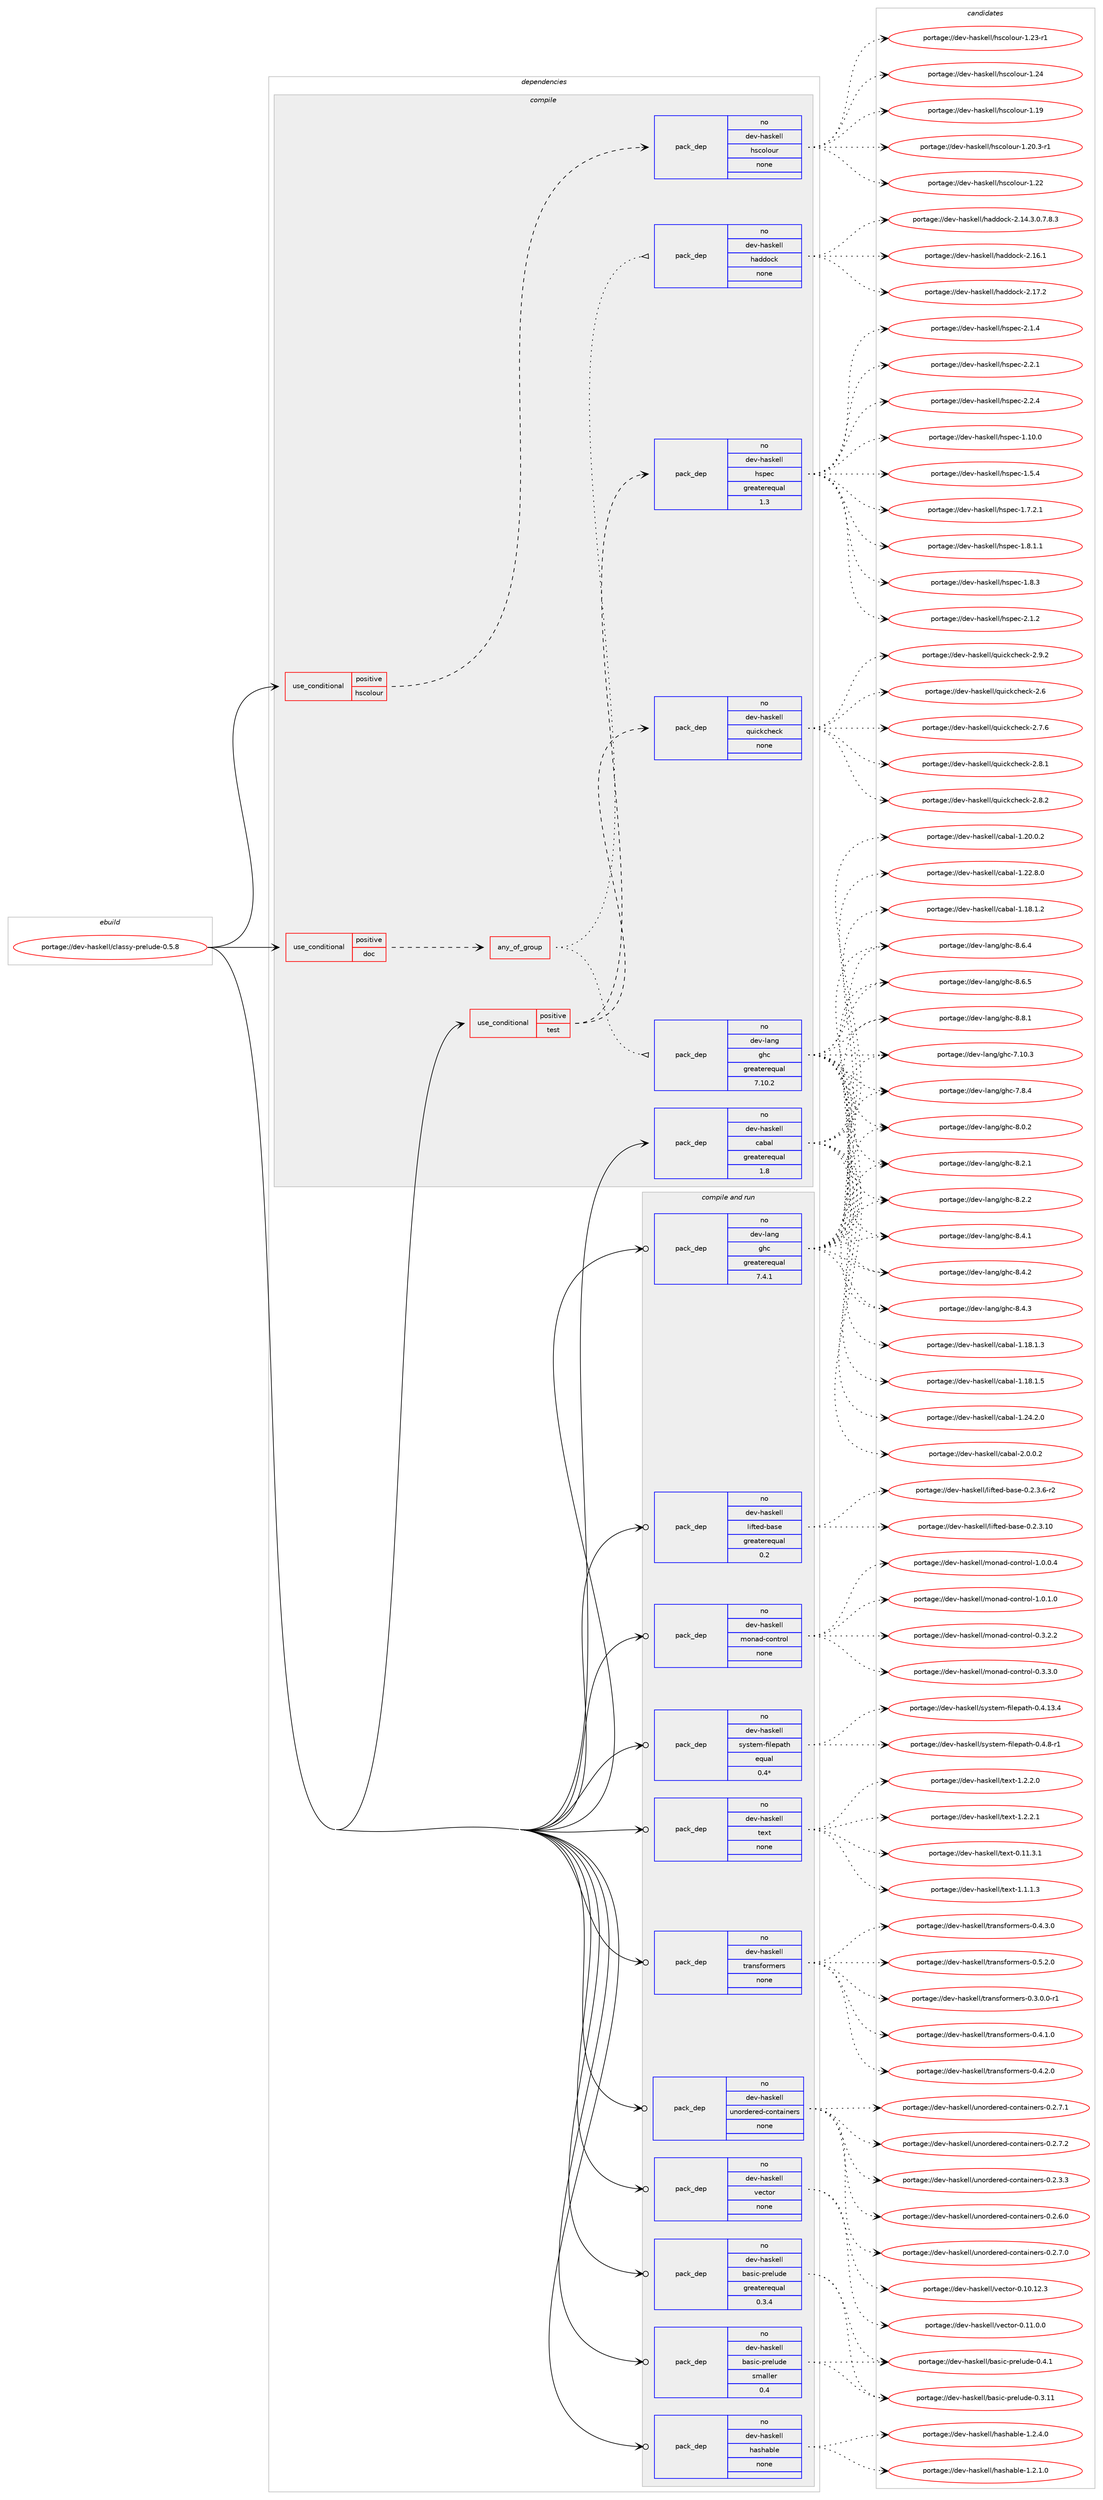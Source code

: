 digraph prolog {

# *************
# Graph options
# *************

newrank=true;
concentrate=true;
compound=true;
graph [rankdir=LR,fontname=Helvetica,fontsize=10,ranksep=1.5];#, ranksep=2.5, nodesep=0.2];
edge  [arrowhead=vee];
node  [fontname=Helvetica,fontsize=10];

# **********
# The ebuild
# **********

subgraph cluster_leftcol {
color=gray;
rank=same;
label=<<i>ebuild</i>>;
id [label="portage://dev-haskell/classy-prelude-0.5.8", color=red, width=4, href="../dev-haskell/classy-prelude-0.5.8.svg"];
}

# ****************
# The dependencies
# ****************

subgraph cluster_midcol {
color=gray;
label=<<i>dependencies</i>>;
subgraph cluster_compile {
fillcolor="#eeeeee";
style=filled;
label=<<i>compile</i>>;
subgraph cond14579 {
dependency64290 [label=<<TABLE BORDER="0" CELLBORDER="1" CELLSPACING="0" CELLPADDING="4"><TR><TD ROWSPAN="3" CELLPADDING="10">use_conditional</TD></TR><TR><TD>positive</TD></TR><TR><TD>doc</TD></TR></TABLE>>, shape=none, color=red];
subgraph any1457 {
dependency64291 [label=<<TABLE BORDER="0" CELLBORDER="1" CELLSPACING="0" CELLPADDING="4"><TR><TD CELLPADDING="10">any_of_group</TD></TR></TABLE>>, shape=none, color=red];subgraph pack48195 {
dependency64292 [label=<<TABLE BORDER="0" CELLBORDER="1" CELLSPACING="0" CELLPADDING="4" WIDTH="220"><TR><TD ROWSPAN="6" CELLPADDING="30">pack_dep</TD></TR><TR><TD WIDTH="110">no</TD></TR><TR><TD>dev-haskell</TD></TR><TR><TD>haddock</TD></TR><TR><TD>none</TD></TR><TR><TD></TD></TR></TABLE>>, shape=none, color=blue];
}
dependency64291:e -> dependency64292:w [weight=20,style="dotted",arrowhead="oinv"];
subgraph pack48196 {
dependency64293 [label=<<TABLE BORDER="0" CELLBORDER="1" CELLSPACING="0" CELLPADDING="4" WIDTH="220"><TR><TD ROWSPAN="6" CELLPADDING="30">pack_dep</TD></TR><TR><TD WIDTH="110">no</TD></TR><TR><TD>dev-lang</TD></TR><TR><TD>ghc</TD></TR><TR><TD>greaterequal</TD></TR><TR><TD>7.10.2</TD></TR></TABLE>>, shape=none, color=blue];
}
dependency64291:e -> dependency64293:w [weight=20,style="dotted",arrowhead="oinv"];
}
dependency64290:e -> dependency64291:w [weight=20,style="dashed",arrowhead="vee"];
}
id:e -> dependency64290:w [weight=20,style="solid",arrowhead="vee"];
subgraph cond14580 {
dependency64294 [label=<<TABLE BORDER="0" CELLBORDER="1" CELLSPACING="0" CELLPADDING="4"><TR><TD ROWSPAN="3" CELLPADDING="10">use_conditional</TD></TR><TR><TD>positive</TD></TR><TR><TD>hscolour</TD></TR></TABLE>>, shape=none, color=red];
subgraph pack48197 {
dependency64295 [label=<<TABLE BORDER="0" CELLBORDER="1" CELLSPACING="0" CELLPADDING="4" WIDTH="220"><TR><TD ROWSPAN="6" CELLPADDING="30">pack_dep</TD></TR><TR><TD WIDTH="110">no</TD></TR><TR><TD>dev-haskell</TD></TR><TR><TD>hscolour</TD></TR><TR><TD>none</TD></TR><TR><TD></TD></TR></TABLE>>, shape=none, color=blue];
}
dependency64294:e -> dependency64295:w [weight=20,style="dashed",arrowhead="vee"];
}
id:e -> dependency64294:w [weight=20,style="solid",arrowhead="vee"];
subgraph cond14581 {
dependency64296 [label=<<TABLE BORDER="0" CELLBORDER="1" CELLSPACING="0" CELLPADDING="4"><TR><TD ROWSPAN="3" CELLPADDING="10">use_conditional</TD></TR><TR><TD>positive</TD></TR><TR><TD>test</TD></TR></TABLE>>, shape=none, color=red];
subgraph pack48198 {
dependency64297 [label=<<TABLE BORDER="0" CELLBORDER="1" CELLSPACING="0" CELLPADDING="4" WIDTH="220"><TR><TD ROWSPAN="6" CELLPADDING="30">pack_dep</TD></TR><TR><TD WIDTH="110">no</TD></TR><TR><TD>dev-haskell</TD></TR><TR><TD>hspec</TD></TR><TR><TD>greaterequal</TD></TR><TR><TD>1.3</TD></TR></TABLE>>, shape=none, color=blue];
}
dependency64296:e -> dependency64297:w [weight=20,style="dashed",arrowhead="vee"];
subgraph pack48199 {
dependency64298 [label=<<TABLE BORDER="0" CELLBORDER="1" CELLSPACING="0" CELLPADDING="4" WIDTH="220"><TR><TD ROWSPAN="6" CELLPADDING="30">pack_dep</TD></TR><TR><TD WIDTH="110">no</TD></TR><TR><TD>dev-haskell</TD></TR><TR><TD>quickcheck</TD></TR><TR><TD>none</TD></TR><TR><TD></TD></TR></TABLE>>, shape=none, color=blue];
}
dependency64296:e -> dependency64298:w [weight=20,style="dashed",arrowhead="vee"];
}
id:e -> dependency64296:w [weight=20,style="solid",arrowhead="vee"];
subgraph pack48200 {
dependency64299 [label=<<TABLE BORDER="0" CELLBORDER="1" CELLSPACING="0" CELLPADDING="4" WIDTH="220"><TR><TD ROWSPAN="6" CELLPADDING="30">pack_dep</TD></TR><TR><TD WIDTH="110">no</TD></TR><TR><TD>dev-haskell</TD></TR><TR><TD>cabal</TD></TR><TR><TD>greaterequal</TD></TR><TR><TD>1.8</TD></TR></TABLE>>, shape=none, color=blue];
}
id:e -> dependency64299:w [weight=20,style="solid",arrowhead="vee"];
}
subgraph cluster_compileandrun {
fillcolor="#eeeeee";
style=filled;
label=<<i>compile and run</i>>;
subgraph pack48201 {
dependency64300 [label=<<TABLE BORDER="0" CELLBORDER="1" CELLSPACING="0" CELLPADDING="4" WIDTH="220"><TR><TD ROWSPAN="6" CELLPADDING="30">pack_dep</TD></TR><TR><TD WIDTH="110">no</TD></TR><TR><TD>dev-haskell</TD></TR><TR><TD>basic-prelude</TD></TR><TR><TD>greaterequal</TD></TR><TR><TD>0.3.4</TD></TR></TABLE>>, shape=none, color=blue];
}
id:e -> dependency64300:w [weight=20,style="solid",arrowhead="odotvee"];
subgraph pack48202 {
dependency64301 [label=<<TABLE BORDER="0" CELLBORDER="1" CELLSPACING="0" CELLPADDING="4" WIDTH="220"><TR><TD ROWSPAN="6" CELLPADDING="30">pack_dep</TD></TR><TR><TD WIDTH="110">no</TD></TR><TR><TD>dev-haskell</TD></TR><TR><TD>basic-prelude</TD></TR><TR><TD>smaller</TD></TR><TR><TD>0.4</TD></TR></TABLE>>, shape=none, color=blue];
}
id:e -> dependency64301:w [weight=20,style="solid",arrowhead="odotvee"];
subgraph pack48203 {
dependency64302 [label=<<TABLE BORDER="0" CELLBORDER="1" CELLSPACING="0" CELLPADDING="4" WIDTH="220"><TR><TD ROWSPAN="6" CELLPADDING="30">pack_dep</TD></TR><TR><TD WIDTH="110">no</TD></TR><TR><TD>dev-haskell</TD></TR><TR><TD>hashable</TD></TR><TR><TD>none</TD></TR><TR><TD></TD></TR></TABLE>>, shape=none, color=blue];
}
id:e -> dependency64302:w [weight=20,style="solid",arrowhead="odotvee"];
subgraph pack48204 {
dependency64303 [label=<<TABLE BORDER="0" CELLBORDER="1" CELLSPACING="0" CELLPADDING="4" WIDTH="220"><TR><TD ROWSPAN="6" CELLPADDING="30">pack_dep</TD></TR><TR><TD WIDTH="110">no</TD></TR><TR><TD>dev-haskell</TD></TR><TR><TD>lifted-base</TD></TR><TR><TD>greaterequal</TD></TR><TR><TD>0.2</TD></TR></TABLE>>, shape=none, color=blue];
}
id:e -> dependency64303:w [weight=20,style="solid",arrowhead="odotvee"];
subgraph pack48205 {
dependency64304 [label=<<TABLE BORDER="0" CELLBORDER="1" CELLSPACING="0" CELLPADDING="4" WIDTH="220"><TR><TD ROWSPAN="6" CELLPADDING="30">pack_dep</TD></TR><TR><TD WIDTH="110">no</TD></TR><TR><TD>dev-haskell</TD></TR><TR><TD>monad-control</TD></TR><TR><TD>none</TD></TR><TR><TD></TD></TR></TABLE>>, shape=none, color=blue];
}
id:e -> dependency64304:w [weight=20,style="solid",arrowhead="odotvee"];
subgraph pack48206 {
dependency64305 [label=<<TABLE BORDER="0" CELLBORDER="1" CELLSPACING="0" CELLPADDING="4" WIDTH="220"><TR><TD ROWSPAN="6" CELLPADDING="30">pack_dep</TD></TR><TR><TD WIDTH="110">no</TD></TR><TR><TD>dev-haskell</TD></TR><TR><TD>system-filepath</TD></TR><TR><TD>equal</TD></TR><TR><TD>0.4*</TD></TR></TABLE>>, shape=none, color=blue];
}
id:e -> dependency64305:w [weight=20,style="solid",arrowhead="odotvee"];
subgraph pack48207 {
dependency64306 [label=<<TABLE BORDER="0" CELLBORDER="1" CELLSPACING="0" CELLPADDING="4" WIDTH="220"><TR><TD ROWSPAN="6" CELLPADDING="30">pack_dep</TD></TR><TR><TD WIDTH="110">no</TD></TR><TR><TD>dev-haskell</TD></TR><TR><TD>text</TD></TR><TR><TD>none</TD></TR><TR><TD></TD></TR></TABLE>>, shape=none, color=blue];
}
id:e -> dependency64306:w [weight=20,style="solid",arrowhead="odotvee"];
subgraph pack48208 {
dependency64307 [label=<<TABLE BORDER="0" CELLBORDER="1" CELLSPACING="0" CELLPADDING="4" WIDTH="220"><TR><TD ROWSPAN="6" CELLPADDING="30">pack_dep</TD></TR><TR><TD WIDTH="110">no</TD></TR><TR><TD>dev-haskell</TD></TR><TR><TD>transformers</TD></TR><TR><TD>none</TD></TR><TR><TD></TD></TR></TABLE>>, shape=none, color=blue];
}
id:e -> dependency64307:w [weight=20,style="solid",arrowhead="odotvee"];
subgraph pack48209 {
dependency64308 [label=<<TABLE BORDER="0" CELLBORDER="1" CELLSPACING="0" CELLPADDING="4" WIDTH="220"><TR><TD ROWSPAN="6" CELLPADDING="30">pack_dep</TD></TR><TR><TD WIDTH="110">no</TD></TR><TR><TD>dev-haskell</TD></TR><TR><TD>unordered-containers</TD></TR><TR><TD>none</TD></TR><TR><TD></TD></TR></TABLE>>, shape=none, color=blue];
}
id:e -> dependency64308:w [weight=20,style="solid",arrowhead="odotvee"];
subgraph pack48210 {
dependency64309 [label=<<TABLE BORDER="0" CELLBORDER="1" CELLSPACING="0" CELLPADDING="4" WIDTH="220"><TR><TD ROWSPAN="6" CELLPADDING="30">pack_dep</TD></TR><TR><TD WIDTH="110">no</TD></TR><TR><TD>dev-haskell</TD></TR><TR><TD>vector</TD></TR><TR><TD>none</TD></TR><TR><TD></TD></TR></TABLE>>, shape=none, color=blue];
}
id:e -> dependency64309:w [weight=20,style="solid",arrowhead="odotvee"];
subgraph pack48211 {
dependency64310 [label=<<TABLE BORDER="0" CELLBORDER="1" CELLSPACING="0" CELLPADDING="4" WIDTH="220"><TR><TD ROWSPAN="6" CELLPADDING="30">pack_dep</TD></TR><TR><TD WIDTH="110">no</TD></TR><TR><TD>dev-lang</TD></TR><TR><TD>ghc</TD></TR><TR><TD>greaterequal</TD></TR><TR><TD>7.4.1</TD></TR></TABLE>>, shape=none, color=blue];
}
id:e -> dependency64310:w [weight=20,style="solid",arrowhead="odotvee"];
}
subgraph cluster_run {
fillcolor="#eeeeee";
style=filled;
label=<<i>run</i>>;
}
}

# **************
# The candidates
# **************

subgraph cluster_choices {
rank=same;
color=gray;
label=<<i>candidates</i>>;

subgraph choice48195 {
color=black;
nodesep=1;
choiceportage1001011184510497115107101108108471049710010011199107455046495246514648465546564651 [label="portage://dev-haskell/haddock-2.14.3.0.7.8.3", color=red, width=4,href="../dev-haskell/haddock-2.14.3.0.7.8.3.svg"];
choiceportage100101118451049711510710110810847104971001001119910745504649544649 [label="portage://dev-haskell/haddock-2.16.1", color=red, width=4,href="../dev-haskell/haddock-2.16.1.svg"];
choiceportage100101118451049711510710110810847104971001001119910745504649554650 [label="portage://dev-haskell/haddock-2.17.2", color=red, width=4,href="../dev-haskell/haddock-2.17.2.svg"];
dependency64292:e -> choiceportage1001011184510497115107101108108471049710010011199107455046495246514648465546564651:w [style=dotted,weight="100"];
dependency64292:e -> choiceportage100101118451049711510710110810847104971001001119910745504649544649:w [style=dotted,weight="100"];
dependency64292:e -> choiceportage100101118451049711510710110810847104971001001119910745504649554650:w [style=dotted,weight="100"];
}
subgraph choice48196 {
color=black;
nodesep=1;
choiceportage1001011184510897110103471031049945554649484651 [label="portage://dev-lang/ghc-7.10.3", color=red, width=4,href="../dev-lang/ghc-7.10.3.svg"];
choiceportage10010111845108971101034710310499455546564652 [label="portage://dev-lang/ghc-7.8.4", color=red, width=4,href="../dev-lang/ghc-7.8.4.svg"];
choiceportage10010111845108971101034710310499455646484650 [label="portage://dev-lang/ghc-8.0.2", color=red, width=4,href="../dev-lang/ghc-8.0.2.svg"];
choiceportage10010111845108971101034710310499455646504649 [label="portage://dev-lang/ghc-8.2.1", color=red, width=4,href="../dev-lang/ghc-8.2.1.svg"];
choiceportage10010111845108971101034710310499455646504650 [label="portage://dev-lang/ghc-8.2.2", color=red, width=4,href="../dev-lang/ghc-8.2.2.svg"];
choiceportage10010111845108971101034710310499455646524649 [label="portage://dev-lang/ghc-8.4.1", color=red, width=4,href="../dev-lang/ghc-8.4.1.svg"];
choiceportage10010111845108971101034710310499455646524650 [label="portage://dev-lang/ghc-8.4.2", color=red, width=4,href="../dev-lang/ghc-8.4.2.svg"];
choiceportage10010111845108971101034710310499455646524651 [label="portage://dev-lang/ghc-8.4.3", color=red, width=4,href="../dev-lang/ghc-8.4.3.svg"];
choiceportage10010111845108971101034710310499455646544652 [label="portage://dev-lang/ghc-8.6.4", color=red, width=4,href="../dev-lang/ghc-8.6.4.svg"];
choiceportage10010111845108971101034710310499455646544653 [label="portage://dev-lang/ghc-8.6.5", color=red, width=4,href="../dev-lang/ghc-8.6.5.svg"];
choiceportage10010111845108971101034710310499455646564649 [label="portage://dev-lang/ghc-8.8.1", color=red, width=4,href="../dev-lang/ghc-8.8.1.svg"];
dependency64293:e -> choiceportage1001011184510897110103471031049945554649484651:w [style=dotted,weight="100"];
dependency64293:e -> choiceportage10010111845108971101034710310499455546564652:w [style=dotted,weight="100"];
dependency64293:e -> choiceportage10010111845108971101034710310499455646484650:w [style=dotted,weight="100"];
dependency64293:e -> choiceportage10010111845108971101034710310499455646504649:w [style=dotted,weight="100"];
dependency64293:e -> choiceportage10010111845108971101034710310499455646504650:w [style=dotted,weight="100"];
dependency64293:e -> choiceportage10010111845108971101034710310499455646524649:w [style=dotted,weight="100"];
dependency64293:e -> choiceportage10010111845108971101034710310499455646524650:w [style=dotted,weight="100"];
dependency64293:e -> choiceportage10010111845108971101034710310499455646524651:w [style=dotted,weight="100"];
dependency64293:e -> choiceportage10010111845108971101034710310499455646544652:w [style=dotted,weight="100"];
dependency64293:e -> choiceportage10010111845108971101034710310499455646544653:w [style=dotted,weight="100"];
dependency64293:e -> choiceportage10010111845108971101034710310499455646564649:w [style=dotted,weight="100"];
}
subgraph choice48197 {
color=black;
nodesep=1;
choiceportage100101118451049711510710110810847104115991111081111171144549464957 [label="portage://dev-haskell/hscolour-1.19", color=red, width=4,href="../dev-haskell/hscolour-1.19.svg"];
choiceportage10010111845104971151071011081084710411599111108111117114454946504846514511449 [label="portage://dev-haskell/hscolour-1.20.3-r1", color=red, width=4,href="../dev-haskell/hscolour-1.20.3-r1.svg"];
choiceportage100101118451049711510710110810847104115991111081111171144549465050 [label="portage://dev-haskell/hscolour-1.22", color=red, width=4,href="../dev-haskell/hscolour-1.22.svg"];
choiceportage1001011184510497115107101108108471041159911110811111711445494650514511449 [label="portage://dev-haskell/hscolour-1.23-r1", color=red, width=4,href="../dev-haskell/hscolour-1.23-r1.svg"];
choiceportage100101118451049711510710110810847104115991111081111171144549465052 [label="portage://dev-haskell/hscolour-1.24", color=red, width=4,href="../dev-haskell/hscolour-1.24.svg"];
dependency64295:e -> choiceportage100101118451049711510710110810847104115991111081111171144549464957:w [style=dotted,weight="100"];
dependency64295:e -> choiceportage10010111845104971151071011081084710411599111108111117114454946504846514511449:w [style=dotted,weight="100"];
dependency64295:e -> choiceportage100101118451049711510710110810847104115991111081111171144549465050:w [style=dotted,weight="100"];
dependency64295:e -> choiceportage1001011184510497115107101108108471041159911110811111711445494650514511449:w [style=dotted,weight="100"];
dependency64295:e -> choiceportage100101118451049711510710110810847104115991111081111171144549465052:w [style=dotted,weight="100"];
}
subgraph choice48198 {
color=black;
nodesep=1;
choiceportage1001011184510497115107101108108471041151121019945494649484648 [label="portage://dev-haskell/hspec-1.10.0", color=red, width=4,href="../dev-haskell/hspec-1.10.0.svg"];
choiceportage10010111845104971151071011081084710411511210199454946534652 [label="portage://dev-haskell/hspec-1.5.4", color=red, width=4,href="../dev-haskell/hspec-1.5.4.svg"];
choiceportage100101118451049711510710110810847104115112101994549465546504649 [label="portage://dev-haskell/hspec-1.7.2.1", color=red, width=4,href="../dev-haskell/hspec-1.7.2.1.svg"];
choiceportage100101118451049711510710110810847104115112101994549465646494649 [label="portage://dev-haskell/hspec-1.8.1.1", color=red, width=4,href="../dev-haskell/hspec-1.8.1.1.svg"];
choiceportage10010111845104971151071011081084710411511210199454946564651 [label="portage://dev-haskell/hspec-1.8.3", color=red, width=4,href="../dev-haskell/hspec-1.8.3.svg"];
choiceportage10010111845104971151071011081084710411511210199455046494650 [label="portage://dev-haskell/hspec-2.1.2", color=red, width=4,href="../dev-haskell/hspec-2.1.2.svg"];
choiceportage10010111845104971151071011081084710411511210199455046494652 [label="portage://dev-haskell/hspec-2.1.4", color=red, width=4,href="../dev-haskell/hspec-2.1.4.svg"];
choiceportage10010111845104971151071011081084710411511210199455046504649 [label="portage://dev-haskell/hspec-2.2.1", color=red, width=4,href="../dev-haskell/hspec-2.2.1.svg"];
choiceportage10010111845104971151071011081084710411511210199455046504652 [label="portage://dev-haskell/hspec-2.2.4", color=red, width=4,href="../dev-haskell/hspec-2.2.4.svg"];
dependency64297:e -> choiceportage1001011184510497115107101108108471041151121019945494649484648:w [style=dotted,weight="100"];
dependency64297:e -> choiceportage10010111845104971151071011081084710411511210199454946534652:w [style=dotted,weight="100"];
dependency64297:e -> choiceportage100101118451049711510710110810847104115112101994549465546504649:w [style=dotted,weight="100"];
dependency64297:e -> choiceportage100101118451049711510710110810847104115112101994549465646494649:w [style=dotted,weight="100"];
dependency64297:e -> choiceportage10010111845104971151071011081084710411511210199454946564651:w [style=dotted,weight="100"];
dependency64297:e -> choiceportage10010111845104971151071011081084710411511210199455046494650:w [style=dotted,weight="100"];
dependency64297:e -> choiceportage10010111845104971151071011081084710411511210199455046494652:w [style=dotted,weight="100"];
dependency64297:e -> choiceportage10010111845104971151071011081084710411511210199455046504649:w [style=dotted,weight="100"];
dependency64297:e -> choiceportage10010111845104971151071011081084710411511210199455046504652:w [style=dotted,weight="100"];
}
subgraph choice48199 {
color=black;
nodesep=1;
choiceportage10010111845104971151071011081084711311710599107991041019910745504654 [label="portage://dev-haskell/quickcheck-2.6", color=red, width=4,href="../dev-haskell/quickcheck-2.6.svg"];
choiceportage100101118451049711510710110810847113117105991079910410199107455046554654 [label="portage://dev-haskell/quickcheck-2.7.6", color=red, width=4,href="../dev-haskell/quickcheck-2.7.6.svg"];
choiceportage100101118451049711510710110810847113117105991079910410199107455046564649 [label="portage://dev-haskell/quickcheck-2.8.1", color=red, width=4,href="../dev-haskell/quickcheck-2.8.1.svg"];
choiceportage100101118451049711510710110810847113117105991079910410199107455046564650 [label="portage://dev-haskell/quickcheck-2.8.2", color=red, width=4,href="../dev-haskell/quickcheck-2.8.2.svg"];
choiceportage100101118451049711510710110810847113117105991079910410199107455046574650 [label="portage://dev-haskell/quickcheck-2.9.2", color=red, width=4,href="../dev-haskell/quickcheck-2.9.2.svg"];
dependency64298:e -> choiceportage10010111845104971151071011081084711311710599107991041019910745504654:w [style=dotted,weight="100"];
dependency64298:e -> choiceportage100101118451049711510710110810847113117105991079910410199107455046554654:w [style=dotted,weight="100"];
dependency64298:e -> choiceportage100101118451049711510710110810847113117105991079910410199107455046564649:w [style=dotted,weight="100"];
dependency64298:e -> choiceportage100101118451049711510710110810847113117105991079910410199107455046564650:w [style=dotted,weight="100"];
dependency64298:e -> choiceportage100101118451049711510710110810847113117105991079910410199107455046574650:w [style=dotted,weight="100"];
}
subgraph choice48200 {
color=black;
nodesep=1;
choiceportage10010111845104971151071011081084799979897108454946495646494650 [label="portage://dev-haskell/cabal-1.18.1.2", color=red, width=4,href="../dev-haskell/cabal-1.18.1.2.svg"];
choiceportage10010111845104971151071011081084799979897108454946495646494651 [label="portage://dev-haskell/cabal-1.18.1.3", color=red, width=4,href="../dev-haskell/cabal-1.18.1.3.svg"];
choiceportage10010111845104971151071011081084799979897108454946495646494653 [label="portage://dev-haskell/cabal-1.18.1.5", color=red, width=4,href="../dev-haskell/cabal-1.18.1.5.svg"];
choiceportage10010111845104971151071011081084799979897108454946504846484650 [label="portage://dev-haskell/cabal-1.20.0.2", color=red, width=4,href="../dev-haskell/cabal-1.20.0.2.svg"];
choiceportage10010111845104971151071011081084799979897108454946505046564648 [label="portage://dev-haskell/cabal-1.22.8.0", color=red, width=4,href="../dev-haskell/cabal-1.22.8.0.svg"];
choiceportage10010111845104971151071011081084799979897108454946505246504648 [label="portage://dev-haskell/cabal-1.24.2.0", color=red, width=4,href="../dev-haskell/cabal-1.24.2.0.svg"];
choiceportage100101118451049711510710110810847999798971084550464846484650 [label="portage://dev-haskell/cabal-2.0.0.2", color=red, width=4,href="../dev-haskell/cabal-2.0.0.2.svg"];
dependency64299:e -> choiceportage10010111845104971151071011081084799979897108454946495646494650:w [style=dotted,weight="100"];
dependency64299:e -> choiceportage10010111845104971151071011081084799979897108454946495646494651:w [style=dotted,weight="100"];
dependency64299:e -> choiceportage10010111845104971151071011081084799979897108454946495646494653:w [style=dotted,weight="100"];
dependency64299:e -> choiceportage10010111845104971151071011081084799979897108454946504846484650:w [style=dotted,weight="100"];
dependency64299:e -> choiceportage10010111845104971151071011081084799979897108454946505046564648:w [style=dotted,weight="100"];
dependency64299:e -> choiceportage10010111845104971151071011081084799979897108454946505246504648:w [style=dotted,weight="100"];
dependency64299:e -> choiceportage100101118451049711510710110810847999798971084550464846484650:w [style=dotted,weight="100"];
}
subgraph choice48201 {
color=black;
nodesep=1;
choiceportage1001011184510497115107101108108479897115105994511211410110811710010145484651464949 [label="portage://dev-haskell/basic-prelude-0.3.11", color=red, width=4,href="../dev-haskell/basic-prelude-0.3.11.svg"];
choiceportage10010111845104971151071011081084798971151059945112114101108117100101454846524649 [label="portage://dev-haskell/basic-prelude-0.4.1", color=red, width=4,href="../dev-haskell/basic-prelude-0.4.1.svg"];
dependency64300:e -> choiceportage1001011184510497115107101108108479897115105994511211410110811710010145484651464949:w [style=dotted,weight="100"];
dependency64300:e -> choiceportage10010111845104971151071011081084798971151059945112114101108117100101454846524649:w [style=dotted,weight="100"];
}
subgraph choice48202 {
color=black;
nodesep=1;
choiceportage1001011184510497115107101108108479897115105994511211410110811710010145484651464949 [label="portage://dev-haskell/basic-prelude-0.3.11", color=red, width=4,href="../dev-haskell/basic-prelude-0.3.11.svg"];
choiceportage10010111845104971151071011081084798971151059945112114101108117100101454846524649 [label="portage://dev-haskell/basic-prelude-0.4.1", color=red, width=4,href="../dev-haskell/basic-prelude-0.4.1.svg"];
dependency64301:e -> choiceportage1001011184510497115107101108108479897115105994511211410110811710010145484651464949:w [style=dotted,weight="100"];
dependency64301:e -> choiceportage10010111845104971151071011081084798971151059945112114101108117100101454846524649:w [style=dotted,weight="100"];
}
subgraph choice48203 {
color=black;
nodesep=1;
choiceportage1001011184510497115107101108108471049711510497981081014549465046494648 [label="portage://dev-haskell/hashable-1.2.1.0", color=red, width=4,href="../dev-haskell/hashable-1.2.1.0.svg"];
choiceportage1001011184510497115107101108108471049711510497981081014549465046524648 [label="portage://dev-haskell/hashable-1.2.4.0", color=red, width=4,href="../dev-haskell/hashable-1.2.4.0.svg"];
dependency64302:e -> choiceportage1001011184510497115107101108108471049711510497981081014549465046494648:w [style=dotted,weight="100"];
dependency64302:e -> choiceportage1001011184510497115107101108108471049711510497981081014549465046524648:w [style=dotted,weight="100"];
}
subgraph choice48204 {
color=black;
nodesep=1;
choiceportage100101118451049711510710110810847108105102116101100459897115101454846504651464948 [label="portage://dev-haskell/lifted-base-0.2.3.10", color=red, width=4,href="../dev-haskell/lifted-base-0.2.3.10.svg"];
choiceportage10010111845104971151071011081084710810510211610110045989711510145484650465146544511450 [label="portage://dev-haskell/lifted-base-0.2.3.6-r2", color=red, width=4,href="../dev-haskell/lifted-base-0.2.3.6-r2.svg"];
dependency64303:e -> choiceportage100101118451049711510710110810847108105102116101100459897115101454846504651464948:w [style=dotted,weight="100"];
dependency64303:e -> choiceportage10010111845104971151071011081084710810510211610110045989711510145484650465146544511450:w [style=dotted,weight="100"];
}
subgraph choice48205 {
color=black;
nodesep=1;
choiceportage1001011184510497115107101108108471091111109710045991111101161141111084548465146504650 [label="portage://dev-haskell/monad-control-0.3.2.2", color=red, width=4,href="../dev-haskell/monad-control-0.3.2.2.svg"];
choiceportage1001011184510497115107101108108471091111109710045991111101161141111084548465146514648 [label="portage://dev-haskell/monad-control-0.3.3.0", color=red, width=4,href="../dev-haskell/monad-control-0.3.3.0.svg"];
choiceportage1001011184510497115107101108108471091111109710045991111101161141111084549464846484652 [label="portage://dev-haskell/monad-control-1.0.0.4", color=red, width=4,href="../dev-haskell/monad-control-1.0.0.4.svg"];
choiceportage1001011184510497115107101108108471091111109710045991111101161141111084549464846494648 [label="portage://dev-haskell/monad-control-1.0.1.0", color=red, width=4,href="../dev-haskell/monad-control-1.0.1.0.svg"];
dependency64304:e -> choiceportage1001011184510497115107101108108471091111109710045991111101161141111084548465146504650:w [style=dotted,weight="100"];
dependency64304:e -> choiceportage1001011184510497115107101108108471091111109710045991111101161141111084548465146514648:w [style=dotted,weight="100"];
dependency64304:e -> choiceportage1001011184510497115107101108108471091111109710045991111101161141111084549464846484652:w [style=dotted,weight="100"];
dependency64304:e -> choiceportage1001011184510497115107101108108471091111109710045991111101161141111084549464846494648:w [style=dotted,weight="100"];
}
subgraph choice48206 {
color=black;
nodesep=1;
choiceportage1001011184510497115107101108108471151211151161011094510210510810111297116104454846524649514652 [label="portage://dev-haskell/system-filepath-0.4.13.4", color=red, width=4,href="../dev-haskell/system-filepath-0.4.13.4.svg"];
choiceportage10010111845104971151071011081084711512111511610110945102105108101112971161044548465246564511449 [label="portage://dev-haskell/system-filepath-0.4.8-r1", color=red, width=4,href="../dev-haskell/system-filepath-0.4.8-r1.svg"];
dependency64305:e -> choiceportage1001011184510497115107101108108471151211151161011094510210510810111297116104454846524649514652:w [style=dotted,weight="100"];
dependency64305:e -> choiceportage10010111845104971151071011081084711512111511610110945102105108101112971161044548465246564511449:w [style=dotted,weight="100"];
}
subgraph choice48207 {
color=black;
nodesep=1;
choiceportage100101118451049711510710110810847116101120116454846494946514649 [label="portage://dev-haskell/text-0.11.3.1", color=red, width=4,href="../dev-haskell/text-0.11.3.1.svg"];
choiceportage1001011184510497115107101108108471161011201164549464946494651 [label="portage://dev-haskell/text-1.1.1.3", color=red, width=4,href="../dev-haskell/text-1.1.1.3.svg"];
choiceportage1001011184510497115107101108108471161011201164549465046504648 [label="portage://dev-haskell/text-1.2.2.0", color=red, width=4,href="../dev-haskell/text-1.2.2.0.svg"];
choiceportage1001011184510497115107101108108471161011201164549465046504649 [label="portage://dev-haskell/text-1.2.2.1", color=red, width=4,href="../dev-haskell/text-1.2.2.1.svg"];
dependency64306:e -> choiceportage100101118451049711510710110810847116101120116454846494946514649:w [style=dotted,weight="100"];
dependency64306:e -> choiceportage1001011184510497115107101108108471161011201164549464946494651:w [style=dotted,weight="100"];
dependency64306:e -> choiceportage1001011184510497115107101108108471161011201164549465046504648:w [style=dotted,weight="100"];
dependency64306:e -> choiceportage1001011184510497115107101108108471161011201164549465046504649:w [style=dotted,weight="100"];
}
subgraph choice48208 {
color=black;
nodesep=1;
choiceportage1001011184510497115107101108108471161149711011510211111410910111411545484651464846484511449 [label="portage://dev-haskell/transformers-0.3.0.0-r1", color=red, width=4,href="../dev-haskell/transformers-0.3.0.0-r1.svg"];
choiceportage100101118451049711510710110810847116114971101151021111141091011141154548465246494648 [label="portage://dev-haskell/transformers-0.4.1.0", color=red, width=4,href="../dev-haskell/transformers-0.4.1.0.svg"];
choiceportage100101118451049711510710110810847116114971101151021111141091011141154548465246504648 [label="portage://dev-haskell/transformers-0.4.2.0", color=red, width=4,href="../dev-haskell/transformers-0.4.2.0.svg"];
choiceportage100101118451049711510710110810847116114971101151021111141091011141154548465246514648 [label="portage://dev-haskell/transformers-0.4.3.0", color=red, width=4,href="../dev-haskell/transformers-0.4.3.0.svg"];
choiceportage100101118451049711510710110810847116114971101151021111141091011141154548465346504648 [label="portage://dev-haskell/transformers-0.5.2.0", color=red, width=4,href="../dev-haskell/transformers-0.5.2.0.svg"];
dependency64307:e -> choiceportage1001011184510497115107101108108471161149711011510211111410910111411545484651464846484511449:w [style=dotted,weight="100"];
dependency64307:e -> choiceportage100101118451049711510710110810847116114971101151021111141091011141154548465246494648:w [style=dotted,weight="100"];
dependency64307:e -> choiceportage100101118451049711510710110810847116114971101151021111141091011141154548465246504648:w [style=dotted,weight="100"];
dependency64307:e -> choiceportage100101118451049711510710110810847116114971101151021111141091011141154548465246514648:w [style=dotted,weight="100"];
dependency64307:e -> choiceportage100101118451049711510710110810847116114971101151021111141091011141154548465346504648:w [style=dotted,weight="100"];
}
subgraph choice48209 {
color=black;
nodesep=1;
choiceportage1001011184510497115107101108108471171101111141001011141011004599111110116971051101011141154548465046514651 [label="portage://dev-haskell/unordered-containers-0.2.3.3", color=red, width=4,href="../dev-haskell/unordered-containers-0.2.3.3.svg"];
choiceportage1001011184510497115107101108108471171101111141001011141011004599111110116971051101011141154548465046544648 [label="portage://dev-haskell/unordered-containers-0.2.6.0", color=red, width=4,href="../dev-haskell/unordered-containers-0.2.6.0.svg"];
choiceportage1001011184510497115107101108108471171101111141001011141011004599111110116971051101011141154548465046554648 [label="portage://dev-haskell/unordered-containers-0.2.7.0", color=red, width=4,href="../dev-haskell/unordered-containers-0.2.7.0.svg"];
choiceportage1001011184510497115107101108108471171101111141001011141011004599111110116971051101011141154548465046554649 [label="portage://dev-haskell/unordered-containers-0.2.7.1", color=red, width=4,href="../dev-haskell/unordered-containers-0.2.7.1.svg"];
choiceportage1001011184510497115107101108108471171101111141001011141011004599111110116971051101011141154548465046554650 [label="portage://dev-haskell/unordered-containers-0.2.7.2", color=red, width=4,href="../dev-haskell/unordered-containers-0.2.7.2.svg"];
dependency64308:e -> choiceportage1001011184510497115107101108108471171101111141001011141011004599111110116971051101011141154548465046514651:w [style=dotted,weight="100"];
dependency64308:e -> choiceportage1001011184510497115107101108108471171101111141001011141011004599111110116971051101011141154548465046544648:w [style=dotted,weight="100"];
dependency64308:e -> choiceportage1001011184510497115107101108108471171101111141001011141011004599111110116971051101011141154548465046554648:w [style=dotted,weight="100"];
dependency64308:e -> choiceportage1001011184510497115107101108108471171101111141001011141011004599111110116971051101011141154548465046554649:w [style=dotted,weight="100"];
dependency64308:e -> choiceportage1001011184510497115107101108108471171101111141001011141011004599111110116971051101011141154548465046554650:w [style=dotted,weight="100"];
}
subgraph choice48210 {
color=black;
nodesep=1;
choiceportage1001011184510497115107101108108471181019911611111445484649484649504651 [label="portage://dev-haskell/vector-0.10.12.3", color=red, width=4,href="../dev-haskell/vector-0.10.12.3.svg"];
choiceportage10010111845104971151071011081084711810199116111114454846494946484648 [label="portage://dev-haskell/vector-0.11.0.0", color=red, width=4,href="../dev-haskell/vector-0.11.0.0.svg"];
dependency64309:e -> choiceportage1001011184510497115107101108108471181019911611111445484649484649504651:w [style=dotted,weight="100"];
dependency64309:e -> choiceportage10010111845104971151071011081084711810199116111114454846494946484648:w [style=dotted,weight="100"];
}
subgraph choice48211 {
color=black;
nodesep=1;
choiceportage1001011184510897110103471031049945554649484651 [label="portage://dev-lang/ghc-7.10.3", color=red, width=4,href="../dev-lang/ghc-7.10.3.svg"];
choiceportage10010111845108971101034710310499455546564652 [label="portage://dev-lang/ghc-7.8.4", color=red, width=4,href="../dev-lang/ghc-7.8.4.svg"];
choiceportage10010111845108971101034710310499455646484650 [label="portage://dev-lang/ghc-8.0.2", color=red, width=4,href="../dev-lang/ghc-8.0.2.svg"];
choiceportage10010111845108971101034710310499455646504649 [label="portage://dev-lang/ghc-8.2.1", color=red, width=4,href="../dev-lang/ghc-8.2.1.svg"];
choiceportage10010111845108971101034710310499455646504650 [label="portage://dev-lang/ghc-8.2.2", color=red, width=4,href="../dev-lang/ghc-8.2.2.svg"];
choiceportage10010111845108971101034710310499455646524649 [label="portage://dev-lang/ghc-8.4.1", color=red, width=4,href="../dev-lang/ghc-8.4.1.svg"];
choiceportage10010111845108971101034710310499455646524650 [label="portage://dev-lang/ghc-8.4.2", color=red, width=4,href="../dev-lang/ghc-8.4.2.svg"];
choiceportage10010111845108971101034710310499455646524651 [label="portage://dev-lang/ghc-8.4.3", color=red, width=4,href="../dev-lang/ghc-8.4.3.svg"];
choiceportage10010111845108971101034710310499455646544652 [label="portage://dev-lang/ghc-8.6.4", color=red, width=4,href="../dev-lang/ghc-8.6.4.svg"];
choiceportage10010111845108971101034710310499455646544653 [label="portage://dev-lang/ghc-8.6.5", color=red, width=4,href="../dev-lang/ghc-8.6.5.svg"];
choiceportage10010111845108971101034710310499455646564649 [label="portage://dev-lang/ghc-8.8.1", color=red, width=4,href="../dev-lang/ghc-8.8.1.svg"];
dependency64310:e -> choiceportage1001011184510897110103471031049945554649484651:w [style=dotted,weight="100"];
dependency64310:e -> choiceportage10010111845108971101034710310499455546564652:w [style=dotted,weight="100"];
dependency64310:e -> choiceportage10010111845108971101034710310499455646484650:w [style=dotted,weight="100"];
dependency64310:e -> choiceportage10010111845108971101034710310499455646504649:w [style=dotted,weight="100"];
dependency64310:e -> choiceportage10010111845108971101034710310499455646504650:w [style=dotted,weight="100"];
dependency64310:e -> choiceportage10010111845108971101034710310499455646524649:w [style=dotted,weight="100"];
dependency64310:e -> choiceportage10010111845108971101034710310499455646524650:w [style=dotted,weight="100"];
dependency64310:e -> choiceportage10010111845108971101034710310499455646524651:w [style=dotted,weight="100"];
dependency64310:e -> choiceportage10010111845108971101034710310499455646544652:w [style=dotted,weight="100"];
dependency64310:e -> choiceportage10010111845108971101034710310499455646544653:w [style=dotted,weight="100"];
dependency64310:e -> choiceportage10010111845108971101034710310499455646564649:w [style=dotted,weight="100"];
}
}

}
